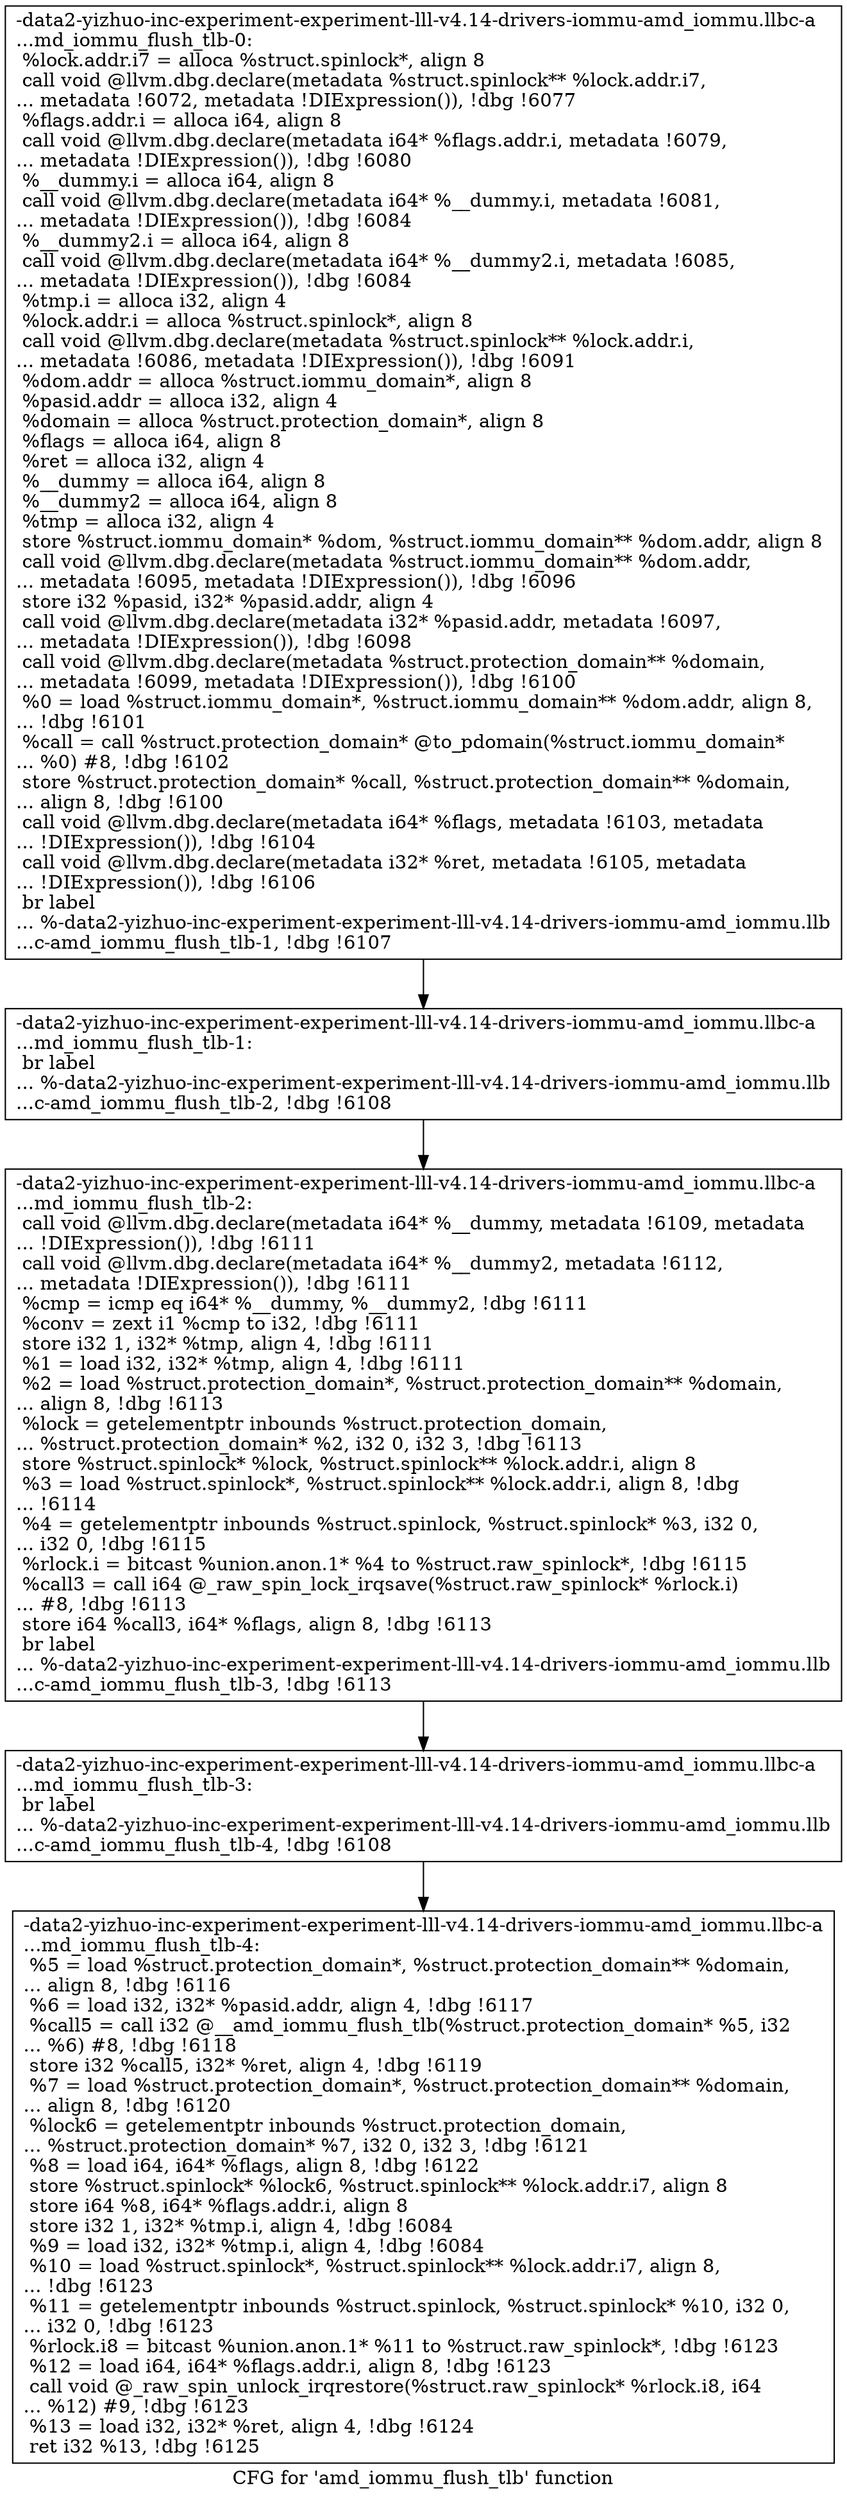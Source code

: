 digraph "CFG for 'amd_iommu_flush_tlb' function" {
	label="CFG for 'amd_iommu_flush_tlb' function";

	Node0x561b946bb7c0 [shape=record,label="{-data2-yizhuo-inc-experiment-experiment-lll-v4.14-drivers-iommu-amd_iommu.llbc-a\l...md_iommu_flush_tlb-0:\l  %lock.addr.i7 = alloca %struct.spinlock*, align 8\l  call void @llvm.dbg.declare(metadata %struct.spinlock** %lock.addr.i7,\l... metadata !6072, metadata !DIExpression()), !dbg !6077\l  %flags.addr.i = alloca i64, align 8\l  call void @llvm.dbg.declare(metadata i64* %flags.addr.i, metadata !6079,\l... metadata !DIExpression()), !dbg !6080\l  %__dummy.i = alloca i64, align 8\l  call void @llvm.dbg.declare(metadata i64* %__dummy.i, metadata !6081,\l... metadata !DIExpression()), !dbg !6084\l  %__dummy2.i = alloca i64, align 8\l  call void @llvm.dbg.declare(metadata i64* %__dummy2.i, metadata !6085,\l... metadata !DIExpression()), !dbg !6084\l  %tmp.i = alloca i32, align 4\l  %lock.addr.i = alloca %struct.spinlock*, align 8\l  call void @llvm.dbg.declare(metadata %struct.spinlock** %lock.addr.i,\l... metadata !6086, metadata !DIExpression()), !dbg !6091\l  %dom.addr = alloca %struct.iommu_domain*, align 8\l  %pasid.addr = alloca i32, align 4\l  %domain = alloca %struct.protection_domain*, align 8\l  %flags = alloca i64, align 8\l  %ret = alloca i32, align 4\l  %__dummy = alloca i64, align 8\l  %__dummy2 = alloca i64, align 8\l  %tmp = alloca i32, align 4\l  store %struct.iommu_domain* %dom, %struct.iommu_domain** %dom.addr, align 8\l  call void @llvm.dbg.declare(metadata %struct.iommu_domain** %dom.addr,\l... metadata !6095, metadata !DIExpression()), !dbg !6096\l  store i32 %pasid, i32* %pasid.addr, align 4\l  call void @llvm.dbg.declare(metadata i32* %pasid.addr, metadata !6097,\l... metadata !DIExpression()), !dbg !6098\l  call void @llvm.dbg.declare(metadata %struct.protection_domain** %domain,\l... metadata !6099, metadata !DIExpression()), !dbg !6100\l  %0 = load %struct.iommu_domain*, %struct.iommu_domain** %dom.addr, align 8,\l... !dbg !6101\l  %call = call %struct.protection_domain* @to_pdomain(%struct.iommu_domain*\l... %0) #8, !dbg !6102\l  store %struct.protection_domain* %call, %struct.protection_domain** %domain,\l... align 8, !dbg !6100\l  call void @llvm.dbg.declare(metadata i64* %flags, metadata !6103, metadata\l... !DIExpression()), !dbg !6104\l  call void @llvm.dbg.declare(metadata i32* %ret, metadata !6105, metadata\l... !DIExpression()), !dbg !6106\l  br label\l... %-data2-yizhuo-inc-experiment-experiment-lll-v4.14-drivers-iommu-amd_iommu.llb\l...c-amd_iommu_flush_tlb-1, !dbg !6107\l}"];
	Node0x561b946bb7c0 -> Node0x561b946bc810;
	Node0x561b946bc810 [shape=record,label="{-data2-yizhuo-inc-experiment-experiment-lll-v4.14-drivers-iommu-amd_iommu.llbc-a\l...md_iommu_flush_tlb-1: \l  br label\l... %-data2-yizhuo-inc-experiment-experiment-lll-v4.14-drivers-iommu-amd_iommu.llb\l...c-amd_iommu_flush_tlb-2, !dbg !6108\l}"];
	Node0x561b946bc810 -> Node0x561b946bc860;
	Node0x561b946bc860 [shape=record,label="{-data2-yizhuo-inc-experiment-experiment-lll-v4.14-drivers-iommu-amd_iommu.llbc-a\l...md_iommu_flush_tlb-2: \l  call void @llvm.dbg.declare(metadata i64* %__dummy, metadata !6109, metadata\l... !DIExpression()), !dbg !6111\l  call void @llvm.dbg.declare(metadata i64* %__dummy2, metadata !6112,\l... metadata !DIExpression()), !dbg !6111\l  %cmp = icmp eq i64* %__dummy, %__dummy2, !dbg !6111\l  %conv = zext i1 %cmp to i32, !dbg !6111\l  store i32 1, i32* %tmp, align 4, !dbg !6111\l  %1 = load i32, i32* %tmp, align 4, !dbg !6111\l  %2 = load %struct.protection_domain*, %struct.protection_domain** %domain,\l... align 8, !dbg !6113\l  %lock = getelementptr inbounds %struct.protection_domain,\l... %struct.protection_domain* %2, i32 0, i32 3, !dbg !6113\l  store %struct.spinlock* %lock, %struct.spinlock** %lock.addr.i, align 8\l  %3 = load %struct.spinlock*, %struct.spinlock** %lock.addr.i, align 8, !dbg\l... !6114\l  %4 = getelementptr inbounds %struct.spinlock, %struct.spinlock* %3, i32 0,\l... i32 0, !dbg !6115\l  %rlock.i = bitcast %union.anon.1* %4 to %struct.raw_spinlock*, !dbg !6115\l  %call3 = call i64 @_raw_spin_lock_irqsave(%struct.raw_spinlock* %rlock.i)\l... #8, !dbg !6113\l  store i64 %call3, i64* %flags, align 8, !dbg !6113\l  br label\l... %-data2-yizhuo-inc-experiment-experiment-lll-v4.14-drivers-iommu-amd_iommu.llb\l...c-amd_iommu_flush_tlb-3, !dbg !6113\l}"];
	Node0x561b946bc860 -> Node0x561b946bc8b0;
	Node0x561b946bc8b0 [shape=record,label="{-data2-yizhuo-inc-experiment-experiment-lll-v4.14-drivers-iommu-amd_iommu.llbc-a\l...md_iommu_flush_tlb-3: \l  br label\l... %-data2-yizhuo-inc-experiment-experiment-lll-v4.14-drivers-iommu-amd_iommu.llb\l...c-amd_iommu_flush_tlb-4, !dbg !6108\l}"];
	Node0x561b946bc8b0 -> Node0x561b946bc900;
	Node0x561b946bc900 [shape=record,label="{-data2-yizhuo-inc-experiment-experiment-lll-v4.14-drivers-iommu-amd_iommu.llbc-a\l...md_iommu_flush_tlb-4: \l  %5 = load %struct.protection_domain*, %struct.protection_domain** %domain,\l... align 8, !dbg !6116\l  %6 = load i32, i32* %pasid.addr, align 4, !dbg !6117\l  %call5 = call i32 @__amd_iommu_flush_tlb(%struct.protection_domain* %5, i32\l... %6) #8, !dbg !6118\l  store i32 %call5, i32* %ret, align 4, !dbg !6119\l  %7 = load %struct.protection_domain*, %struct.protection_domain** %domain,\l... align 8, !dbg !6120\l  %lock6 = getelementptr inbounds %struct.protection_domain,\l... %struct.protection_domain* %7, i32 0, i32 3, !dbg !6121\l  %8 = load i64, i64* %flags, align 8, !dbg !6122\l  store %struct.spinlock* %lock6, %struct.spinlock** %lock.addr.i7, align 8\l  store i64 %8, i64* %flags.addr.i, align 8\l  store i32 1, i32* %tmp.i, align 4, !dbg !6084\l  %9 = load i32, i32* %tmp.i, align 4, !dbg !6084\l  %10 = load %struct.spinlock*, %struct.spinlock** %lock.addr.i7, align 8,\l... !dbg !6123\l  %11 = getelementptr inbounds %struct.spinlock, %struct.spinlock* %10, i32 0,\l... i32 0, !dbg !6123\l  %rlock.i8 = bitcast %union.anon.1* %11 to %struct.raw_spinlock*, !dbg !6123\l  %12 = load i64, i64* %flags.addr.i, align 8, !dbg !6123\l  call void @_raw_spin_unlock_irqrestore(%struct.raw_spinlock* %rlock.i8, i64\l... %12) #9, !dbg !6123\l  %13 = load i32, i32* %ret, align 4, !dbg !6124\l  ret i32 %13, !dbg !6125\l}"];
}
